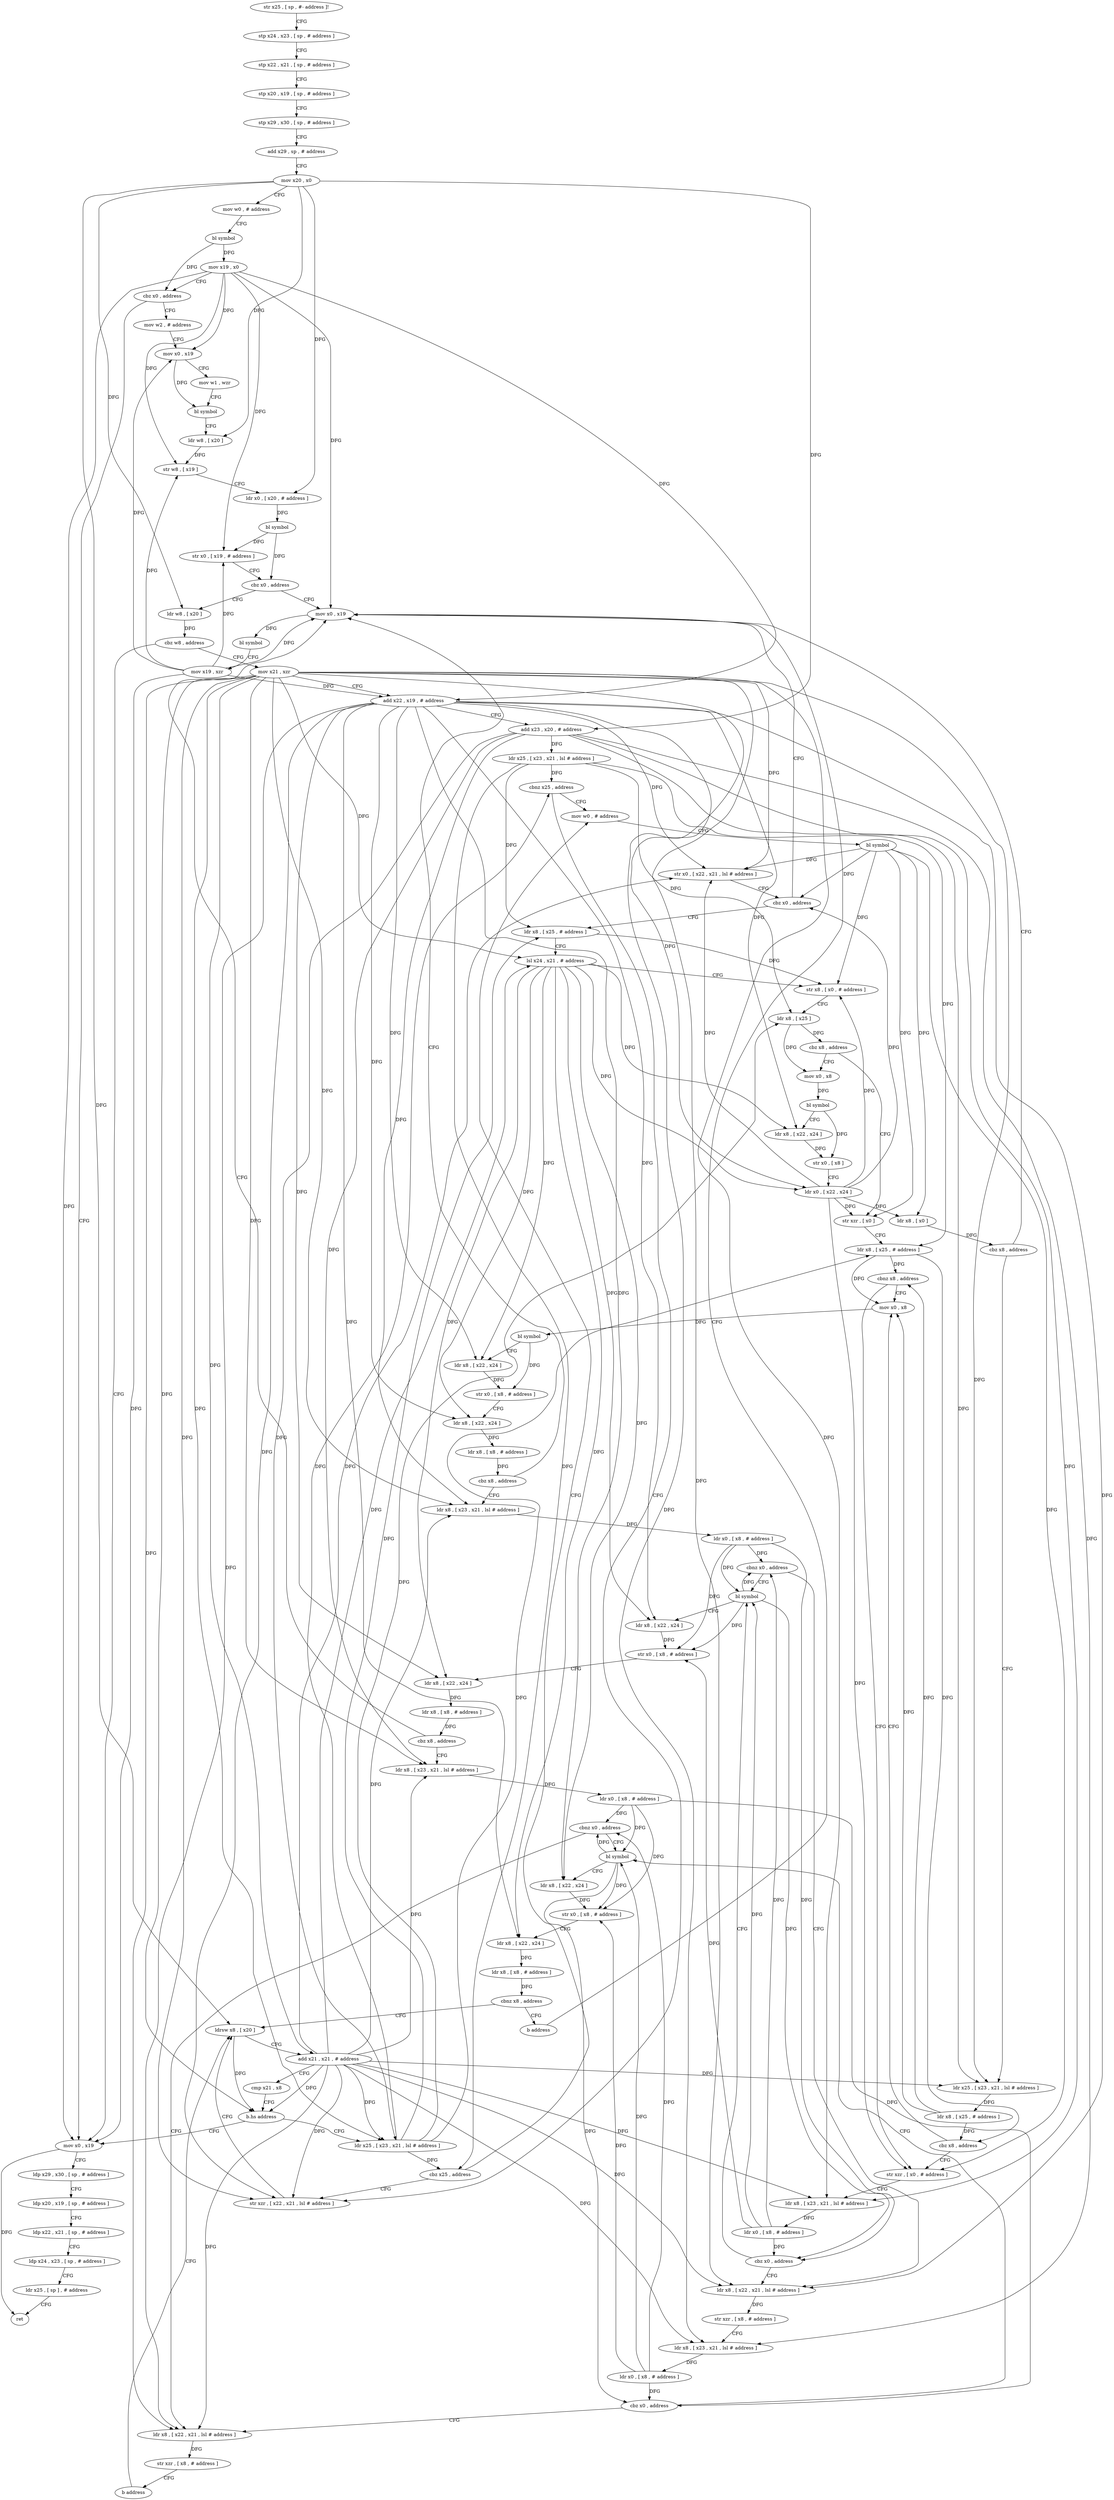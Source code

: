 digraph "func" {
"137728" [label = "str x25 , [ sp , #- address ]!" ]
"137732" [label = "stp x24 , x23 , [ sp , # address ]" ]
"137736" [label = "stp x22 , x21 , [ sp , # address ]" ]
"137740" [label = "stp x20 , x19 , [ sp , # address ]" ]
"137744" [label = "stp x29 , x30 , [ sp , # address ]" ]
"137748" [label = "add x29 , sp , # address" ]
"137752" [label = "mov x20 , x0" ]
"137756" [label = "mov w0 , # address" ]
"137760" [label = "bl symbol" ]
"137764" [label = "mov x19 , x0" ]
"137768" [label = "cbz x0 , address" ]
"138120" [label = "mov x0 , x19" ]
"137772" [label = "mov w2 , # address" ]
"138124" [label = "ldp x29 , x30 , [ sp , # address ]" ]
"138128" [label = "ldp x20 , x19 , [ sp , # address ]" ]
"138132" [label = "ldp x22 , x21 , [ sp , # address ]" ]
"138136" [label = "ldp x24 , x23 , [ sp , # address ]" ]
"138140" [label = "ldr x25 , [ sp ] , # address" ]
"138144" [label = "ret" ]
"137776" [label = "mov x0 , x19" ]
"137780" [label = "mov w1 , wzr" ]
"137784" [label = "bl symbol" ]
"137788" [label = "ldr w8 , [ x20 ]" ]
"137792" [label = "str w8 , [ x19 ]" ]
"137796" [label = "ldr x0 , [ x20 , # address ]" ]
"137800" [label = "bl symbol" ]
"137804" [label = "str x0 , [ x19 , # address ]" ]
"137808" [label = "cbz x0 , address" ]
"138108" [label = "mov x0 , x19" ]
"137812" [label = "ldr w8 , [ x20 ]" ]
"138112" [label = "bl symbol" ]
"138116" [label = "mov x19 , xzr" ]
"137816" [label = "cbz w8 , address" ]
"137820" [label = "mov x21 , xzr" ]
"137824" [label = "add x22 , x19 , # address" ]
"137828" [label = "add x23 , x20 , # address" ]
"137832" [label = "ldr x25 , [ x23 , x21 , lsl # address ]" ]
"137836" [label = "cbnz x25 , address" ]
"137868" [label = "mov w0 , # address" ]
"137840" [label = "str xzr , [ x22 , x21 , lsl # address ]" ]
"137872" [label = "bl symbol" ]
"137876" [label = "str x0 , [ x22 , x21 , lsl # address ]" ]
"137880" [label = "cbz x0 , address" ]
"137884" [label = "ldr x8 , [ x25 , # address ]" ]
"137844" [label = "ldrsw x8 , [ x20 ]" ]
"137888" [label = "lsl x24 , x21 , # address" ]
"137892" [label = "str x8 , [ x0 , # address ]" ]
"137896" [label = "ldr x8 , [ x25 ]" ]
"137900" [label = "cbz x8 , address" ]
"138048" [label = "str xzr , [ x0 ]" ]
"137904" [label = "mov x0 , x8" ]
"137860" [label = "ldr x25 , [ x23 , x21 , lsl # address ]" ]
"137864" [label = "cbz x25 , address" ]
"138052" [label = "ldr x8 , [ x25 , # address ]" ]
"138056" [label = "cbnz x8 , address" ]
"137944" [label = "mov x0 , x8" ]
"138060" [label = "str xzr , [ x0 , # address ]" ]
"137908" [label = "bl symbol" ]
"137912" [label = "ldr x8 , [ x22 , x24 ]" ]
"137916" [label = "str x0 , [ x8 ]" ]
"137920" [label = "ldr x0 , [ x22 , x24 ]" ]
"137924" [label = "ldr x8 , [ x0 ]" ]
"137928" [label = "cbz x8 , address" ]
"137932" [label = "ldr x25 , [ x23 , x21 , lsl # address ]" ]
"137948" [label = "bl symbol" ]
"137952" [label = "ldr x8 , [ x22 , x24 ]" ]
"137956" [label = "str x0 , [ x8 , # address ]" ]
"137960" [label = "ldr x8 , [ x22 , x24 ]" ]
"137964" [label = "ldr x8 , [ x8 , # address ]" ]
"137968" [label = "cbz x8 , address" ]
"137972" [label = "ldr x8 , [ x23 , x21 , lsl # address ]" ]
"138064" [label = "ldr x8 , [ x23 , x21 , lsl # address ]" ]
"138068" [label = "ldr x0 , [ x8 , # address ]" ]
"138072" [label = "cbnz x0 , address" ]
"137984" [label = "bl symbol" ]
"138076" [label = "ldr x8 , [ x22 , x21 , lsl # address ]" ]
"137936" [label = "ldr x8 , [ x25 , # address ]" ]
"137940" [label = "cbz x8 , address" ]
"137976" [label = "ldr x0 , [ x8 , # address ]" ]
"137980" [label = "cbz x0 , address" ]
"137988" [label = "ldr x8 , [ x22 , x24 ]" ]
"137992" [label = "str x0 , [ x8 , # address ]" ]
"137996" [label = "ldr x8 , [ x22 , x24 ]" ]
"138000" [label = "ldr x8 , [ x8 , # address ]" ]
"138004" [label = "cbz x8 , address" ]
"138008" [label = "ldr x8 , [ x23 , x21 , lsl # address ]" ]
"138080" [label = "str xzr , [ x8 , # address ]" ]
"138084" [label = "ldr x8 , [ x23 , x21 , lsl # address ]" ]
"138088" [label = "ldr x0 , [ x8 , # address ]" ]
"138092" [label = "cbnz x0 , address" ]
"138020" [label = "bl symbol" ]
"138096" [label = "ldr x8 , [ x22 , x21 , lsl # address ]" ]
"138012" [label = "ldr x0 , [ x8 , # address ]" ]
"138016" [label = "cbz x0 , address" ]
"138024" [label = "ldr x8 , [ x22 , x24 ]" ]
"138028" [label = "str x0 , [ x8 , # address ]" ]
"138032" [label = "ldr x8 , [ x22 , x24 ]" ]
"138036" [label = "ldr x8 , [ x8 , # address ]" ]
"138040" [label = "cbnz x8 , address" ]
"138044" [label = "b address" ]
"138100" [label = "str xzr , [ x8 , # address ]" ]
"138104" [label = "b address" ]
"137848" [label = "add x21 , x21 , # address" ]
"137852" [label = "cmp x21 , x8" ]
"137856" [label = "b.hs address" ]
"137728" -> "137732" [ label = "CFG" ]
"137732" -> "137736" [ label = "CFG" ]
"137736" -> "137740" [ label = "CFG" ]
"137740" -> "137744" [ label = "CFG" ]
"137744" -> "137748" [ label = "CFG" ]
"137748" -> "137752" [ label = "CFG" ]
"137752" -> "137756" [ label = "CFG" ]
"137752" -> "137788" [ label = "DFG" ]
"137752" -> "137796" [ label = "DFG" ]
"137752" -> "137812" [ label = "DFG" ]
"137752" -> "137828" [ label = "DFG" ]
"137752" -> "137844" [ label = "DFG" ]
"137756" -> "137760" [ label = "CFG" ]
"137760" -> "137764" [ label = "DFG" ]
"137760" -> "137768" [ label = "DFG" ]
"137764" -> "137768" [ label = "CFG" ]
"137764" -> "138120" [ label = "DFG" ]
"137764" -> "137776" [ label = "DFG" ]
"137764" -> "137792" [ label = "DFG" ]
"137764" -> "137804" [ label = "DFG" ]
"137764" -> "138108" [ label = "DFG" ]
"137764" -> "137824" [ label = "DFG" ]
"137768" -> "138120" [ label = "CFG" ]
"137768" -> "137772" [ label = "CFG" ]
"138120" -> "138124" [ label = "CFG" ]
"138120" -> "138144" [ label = "DFG" ]
"137772" -> "137776" [ label = "CFG" ]
"138124" -> "138128" [ label = "CFG" ]
"138128" -> "138132" [ label = "CFG" ]
"138132" -> "138136" [ label = "CFG" ]
"138136" -> "138140" [ label = "CFG" ]
"138140" -> "138144" [ label = "CFG" ]
"137776" -> "137780" [ label = "CFG" ]
"137776" -> "137784" [ label = "DFG" ]
"137780" -> "137784" [ label = "CFG" ]
"137784" -> "137788" [ label = "CFG" ]
"137788" -> "137792" [ label = "DFG" ]
"137792" -> "137796" [ label = "CFG" ]
"137796" -> "137800" [ label = "DFG" ]
"137800" -> "137804" [ label = "DFG" ]
"137800" -> "137808" [ label = "DFG" ]
"137804" -> "137808" [ label = "CFG" ]
"137808" -> "138108" [ label = "CFG" ]
"137808" -> "137812" [ label = "CFG" ]
"138108" -> "138112" [ label = "DFG" ]
"137812" -> "137816" [ label = "DFG" ]
"138112" -> "138116" [ label = "CFG" ]
"138116" -> "138120" [ label = "DFG" ]
"138116" -> "137776" [ label = "DFG" ]
"138116" -> "138108" [ label = "DFG" ]
"138116" -> "137792" [ label = "DFG" ]
"138116" -> "137804" [ label = "DFG" ]
"138116" -> "137824" [ label = "DFG" ]
"137816" -> "138120" [ label = "CFG" ]
"137816" -> "137820" [ label = "CFG" ]
"137820" -> "137824" [ label = "CFG" ]
"137820" -> "137876" [ label = "DFG" ]
"137820" -> "137840" [ label = "DFG" ]
"137820" -> "137888" [ label = "DFG" ]
"137820" -> "137848" [ label = "DFG" ]
"137820" -> "137856" [ label = "DFG" ]
"137820" -> "137860" [ label = "DFG" ]
"137820" -> "138064" [ label = "DFG" ]
"137820" -> "137932" [ label = "DFG" ]
"137820" -> "137972" [ label = "DFG" ]
"137820" -> "138076" [ label = "DFG" ]
"137820" -> "138084" [ label = "DFG" ]
"137820" -> "138008" [ label = "DFG" ]
"137820" -> "138096" [ label = "DFG" ]
"137824" -> "137828" [ label = "CFG" ]
"137824" -> "137876" [ label = "DFG" ]
"137824" -> "137840" [ label = "DFG" ]
"137824" -> "137912" [ label = "DFG" ]
"137824" -> "137920" [ label = "DFG" ]
"137824" -> "137952" [ label = "DFG" ]
"137824" -> "137960" [ label = "DFG" ]
"137824" -> "137988" [ label = "DFG" ]
"137824" -> "137996" [ label = "DFG" ]
"137824" -> "138076" [ label = "DFG" ]
"137824" -> "138024" [ label = "DFG" ]
"137824" -> "138032" [ label = "DFG" ]
"137824" -> "138096" [ label = "DFG" ]
"137828" -> "137832" [ label = "DFG" ]
"137828" -> "137860" [ label = "DFG" ]
"137828" -> "138064" [ label = "DFG" ]
"137828" -> "137932" [ label = "DFG" ]
"137828" -> "137972" [ label = "DFG" ]
"137828" -> "138084" [ label = "DFG" ]
"137828" -> "138008" [ label = "DFG" ]
"137832" -> "137836" [ label = "DFG" ]
"137832" -> "137884" [ label = "DFG" ]
"137832" -> "137896" [ label = "DFG" ]
"137832" -> "138052" [ label = "DFG" ]
"137832" -> "137864" [ label = "DFG" ]
"137836" -> "137868" [ label = "CFG" ]
"137836" -> "137840" [ label = "CFG" ]
"137868" -> "137872" [ label = "CFG" ]
"137840" -> "137844" [ label = "CFG" ]
"137872" -> "137876" [ label = "DFG" ]
"137872" -> "137880" [ label = "DFG" ]
"137872" -> "137892" [ label = "DFG" ]
"137872" -> "138048" [ label = "DFG" ]
"137872" -> "137924" [ label = "DFG" ]
"137872" -> "138060" [ label = "DFG" ]
"137876" -> "137880" [ label = "CFG" ]
"137880" -> "138108" [ label = "CFG" ]
"137880" -> "137884" [ label = "CFG" ]
"137884" -> "137888" [ label = "CFG" ]
"137884" -> "137892" [ label = "DFG" ]
"137844" -> "137848" [ label = "CFG" ]
"137844" -> "137856" [ label = "DFG" ]
"137888" -> "137892" [ label = "CFG" ]
"137888" -> "137912" [ label = "DFG" ]
"137888" -> "137920" [ label = "DFG" ]
"137888" -> "137952" [ label = "DFG" ]
"137888" -> "137960" [ label = "DFG" ]
"137888" -> "137988" [ label = "DFG" ]
"137888" -> "137996" [ label = "DFG" ]
"137888" -> "138024" [ label = "DFG" ]
"137888" -> "138032" [ label = "DFG" ]
"137892" -> "137896" [ label = "CFG" ]
"137896" -> "137900" [ label = "DFG" ]
"137896" -> "137904" [ label = "DFG" ]
"137900" -> "138048" [ label = "CFG" ]
"137900" -> "137904" [ label = "CFG" ]
"138048" -> "138052" [ label = "CFG" ]
"137904" -> "137908" [ label = "DFG" ]
"137860" -> "137864" [ label = "DFG" ]
"137860" -> "137836" [ label = "DFG" ]
"137860" -> "137884" [ label = "DFG" ]
"137860" -> "137896" [ label = "DFG" ]
"137860" -> "138052" [ label = "DFG" ]
"137864" -> "137840" [ label = "CFG" ]
"137864" -> "137868" [ label = "CFG" ]
"138052" -> "138056" [ label = "DFG" ]
"138052" -> "137944" [ label = "DFG" ]
"138052" -> "137940" [ label = "DFG" ]
"138056" -> "137944" [ label = "CFG" ]
"138056" -> "138060" [ label = "CFG" ]
"137944" -> "137948" [ label = "DFG" ]
"138060" -> "138064" [ label = "CFG" ]
"137908" -> "137912" [ label = "CFG" ]
"137908" -> "137916" [ label = "DFG" ]
"137912" -> "137916" [ label = "DFG" ]
"137916" -> "137920" [ label = "CFG" ]
"137920" -> "137924" [ label = "DFG" ]
"137920" -> "137876" [ label = "DFG" ]
"137920" -> "137880" [ label = "DFG" ]
"137920" -> "138048" [ label = "DFG" ]
"137920" -> "137892" [ label = "DFG" ]
"137920" -> "138060" [ label = "DFG" ]
"137924" -> "137928" [ label = "DFG" ]
"137928" -> "138108" [ label = "CFG" ]
"137928" -> "137932" [ label = "CFG" ]
"137932" -> "137936" [ label = "DFG" ]
"137948" -> "137952" [ label = "CFG" ]
"137948" -> "137956" [ label = "DFG" ]
"137952" -> "137956" [ label = "DFG" ]
"137956" -> "137960" [ label = "CFG" ]
"137960" -> "137964" [ label = "DFG" ]
"137964" -> "137968" [ label = "DFG" ]
"137968" -> "138108" [ label = "CFG" ]
"137968" -> "137972" [ label = "CFG" ]
"137972" -> "137976" [ label = "DFG" ]
"138064" -> "138068" [ label = "DFG" ]
"138068" -> "138072" [ label = "DFG" ]
"138068" -> "137980" [ label = "DFG" ]
"138068" -> "137984" [ label = "DFG" ]
"138068" -> "137992" [ label = "DFG" ]
"138072" -> "137984" [ label = "CFG" ]
"138072" -> "138076" [ label = "CFG" ]
"137984" -> "137988" [ label = "CFG" ]
"137984" -> "138072" [ label = "DFG" ]
"137984" -> "137980" [ label = "DFG" ]
"137984" -> "137992" [ label = "DFG" ]
"138076" -> "138080" [ label = "DFG" ]
"137936" -> "137940" [ label = "DFG" ]
"137936" -> "138056" [ label = "DFG" ]
"137936" -> "137944" [ label = "DFG" ]
"137940" -> "138060" [ label = "CFG" ]
"137940" -> "137944" [ label = "CFG" ]
"137976" -> "137980" [ label = "DFG" ]
"137976" -> "138072" [ label = "DFG" ]
"137976" -> "137984" [ label = "DFG" ]
"137976" -> "137992" [ label = "DFG" ]
"137980" -> "138076" [ label = "CFG" ]
"137980" -> "137984" [ label = "CFG" ]
"137988" -> "137992" [ label = "DFG" ]
"137992" -> "137996" [ label = "CFG" ]
"137996" -> "138000" [ label = "DFG" ]
"138000" -> "138004" [ label = "DFG" ]
"138004" -> "138108" [ label = "CFG" ]
"138004" -> "138008" [ label = "CFG" ]
"138008" -> "138012" [ label = "DFG" ]
"138080" -> "138084" [ label = "CFG" ]
"138084" -> "138088" [ label = "DFG" ]
"138088" -> "138092" [ label = "DFG" ]
"138088" -> "138016" [ label = "DFG" ]
"138088" -> "138020" [ label = "DFG" ]
"138088" -> "138028" [ label = "DFG" ]
"138092" -> "138020" [ label = "CFG" ]
"138092" -> "138096" [ label = "CFG" ]
"138020" -> "138024" [ label = "CFG" ]
"138020" -> "138092" [ label = "DFG" ]
"138020" -> "138016" [ label = "DFG" ]
"138020" -> "138028" [ label = "DFG" ]
"138096" -> "138100" [ label = "DFG" ]
"138012" -> "138016" [ label = "DFG" ]
"138012" -> "138092" [ label = "DFG" ]
"138012" -> "138020" [ label = "DFG" ]
"138012" -> "138028" [ label = "DFG" ]
"138016" -> "138096" [ label = "CFG" ]
"138016" -> "138020" [ label = "CFG" ]
"138024" -> "138028" [ label = "DFG" ]
"138028" -> "138032" [ label = "CFG" ]
"138032" -> "138036" [ label = "DFG" ]
"138036" -> "138040" [ label = "DFG" ]
"138040" -> "137844" [ label = "CFG" ]
"138040" -> "138044" [ label = "CFG" ]
"138044" -> "138108" [ label = "CFG" ]
"138100" -> "138104" [ label = "CFG" ]
"138104" -> "137844" [ label = "CFG" ]
"137848" -> "137852" [ label = "CFG" ]
"137848" -> "137840" [ label = "DFG" ]
"137848" -> "137888" [ label = "DFG" ]
"137848" -> "137876" [ label = "DFG" ]
"137848" -> "137856" [ label = "DFG" ]
"137848" -> "137860" [ label = "DFG" ]
"137848" -> "138064" [ label = "DFG" ]
"137848" -> "137932" [ label = "DFG" ]
"137848" -> "137972" [ label = "DFG" ]
"137848" -> "138076" [ label = "DFG" ]
"137848" -> "138084" [ label = "DFG" ]
"137848" -> "138008" [ label = "DFG" ]
"137848" -> "138096" [ label = "DFG" ]
"137852" -> "137856" [ label = "CFG" ]
"137856" -> "138120" [ label = "CFG" ]
"137856" -> "137860" [ label = "CFG" ]
}
